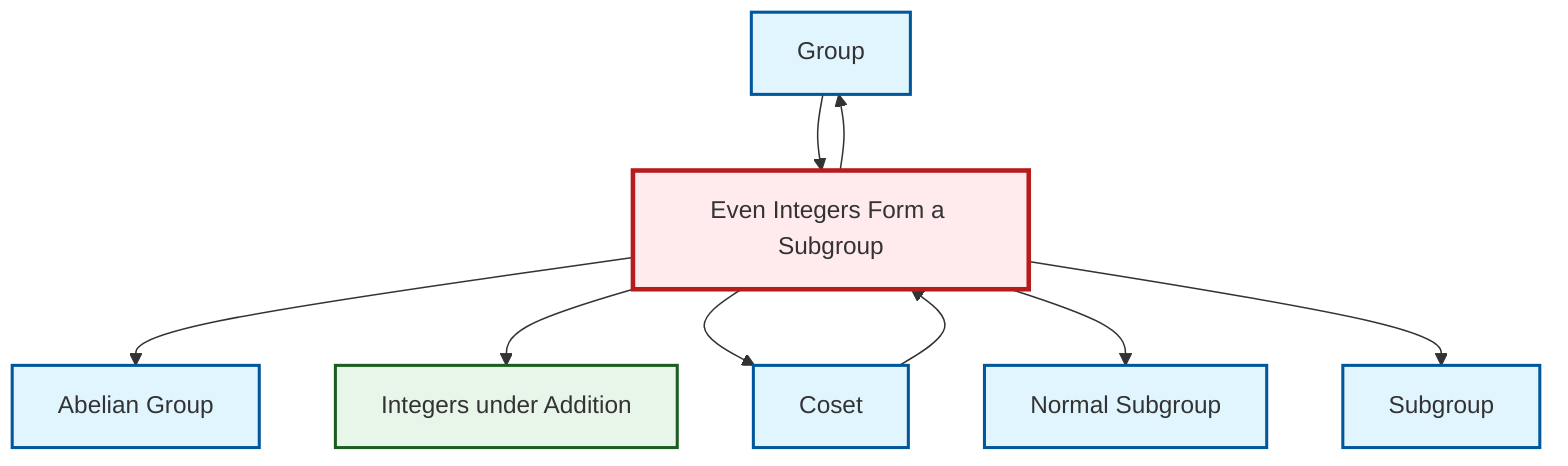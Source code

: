 graph TD
    classDef definition fill:#e1f5fe,stroke:#01579b,stroke-width:2px
    classDef theorem fill:#f3e5f5,stroke:#4a148c,stroke-width:2px
    classDef axiom fill:#fff3e0,stroke:#e65100,stroke-width:2px
    classDef example fill:#e8f5e9,stroke:#1b5e20,stroke-width:2px
    classDef current fill:#ffebee,stroke:#b71c1c,stroke-width:3px
    ex-integers-addition["Integers under Addition"]:::example
    def-group["Group"]:::definition
    ex-even-integers-subgroup["Even Integers Form a Subgroup"]:::example
    def-abelian-group["Abelian Group"]:::definition
    def-subgroup["Subgroup"]:::definition
    def-normal-subgroup["Normal Subgroup"]:::definition
    def-coset["Coset"]:::definition
    ex-even-integers-subgroup --> def-abelian-group
    def-group --> ex-even-integers-subgroup
    ex-even-integers-subgroup --> def-group
    def-coset --> ex-even-integers-subgroup
    ex-even-integers-subgroup --> ex-integers-addition
    ex-even-integers-subgroup --> def-coset
    ex-even-integers-subgroup --> def-normal-subgroup
    ex-even-integers-subgroup --> def-subgroup
    class ex-even-integers-subgroup current
